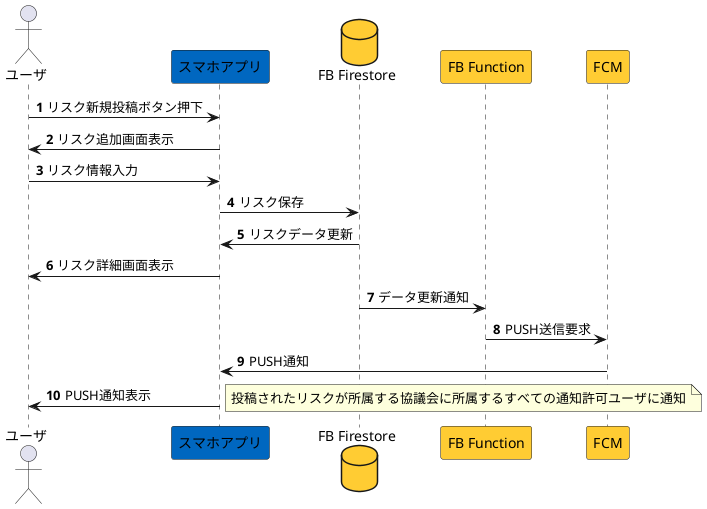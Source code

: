 @startuml
'https://plantuml.com/sequence-diagram

autonumber

actor ユーザ
Participant スマホアプリ #0067C0
Database "FB Firestore" as FBFirestore #FFCC33
Participant "FB Function" as FBFunction #FFCC33
Participant FCM #FFCC33

ユーザ -> スマホアプリ: リスク新規投稿ボタン押下
スマホアプリ ->ユーザ: リスク追加画面表示
ユーザ -> スマホアプリ: リスク情報入力
スマホアプリ -> FBFirestore:リスク保存
FBFirestore -> スマホアプリ:リスクデータ更新
スマホアプリ ->ユーザ: リスク詳細画面表示
FBFirestore -> FBFunction: データ更新通知
FBFunction -> FCM: PUSH送信要求
FCM -> スマホアプリ: PUSH通知
スマホアプリ -> ユーザ: PUSH通知表示
Note right: 投稿されたリスクが所属する協議会に所属するすべての通知許可ユーザに通知

@enduml